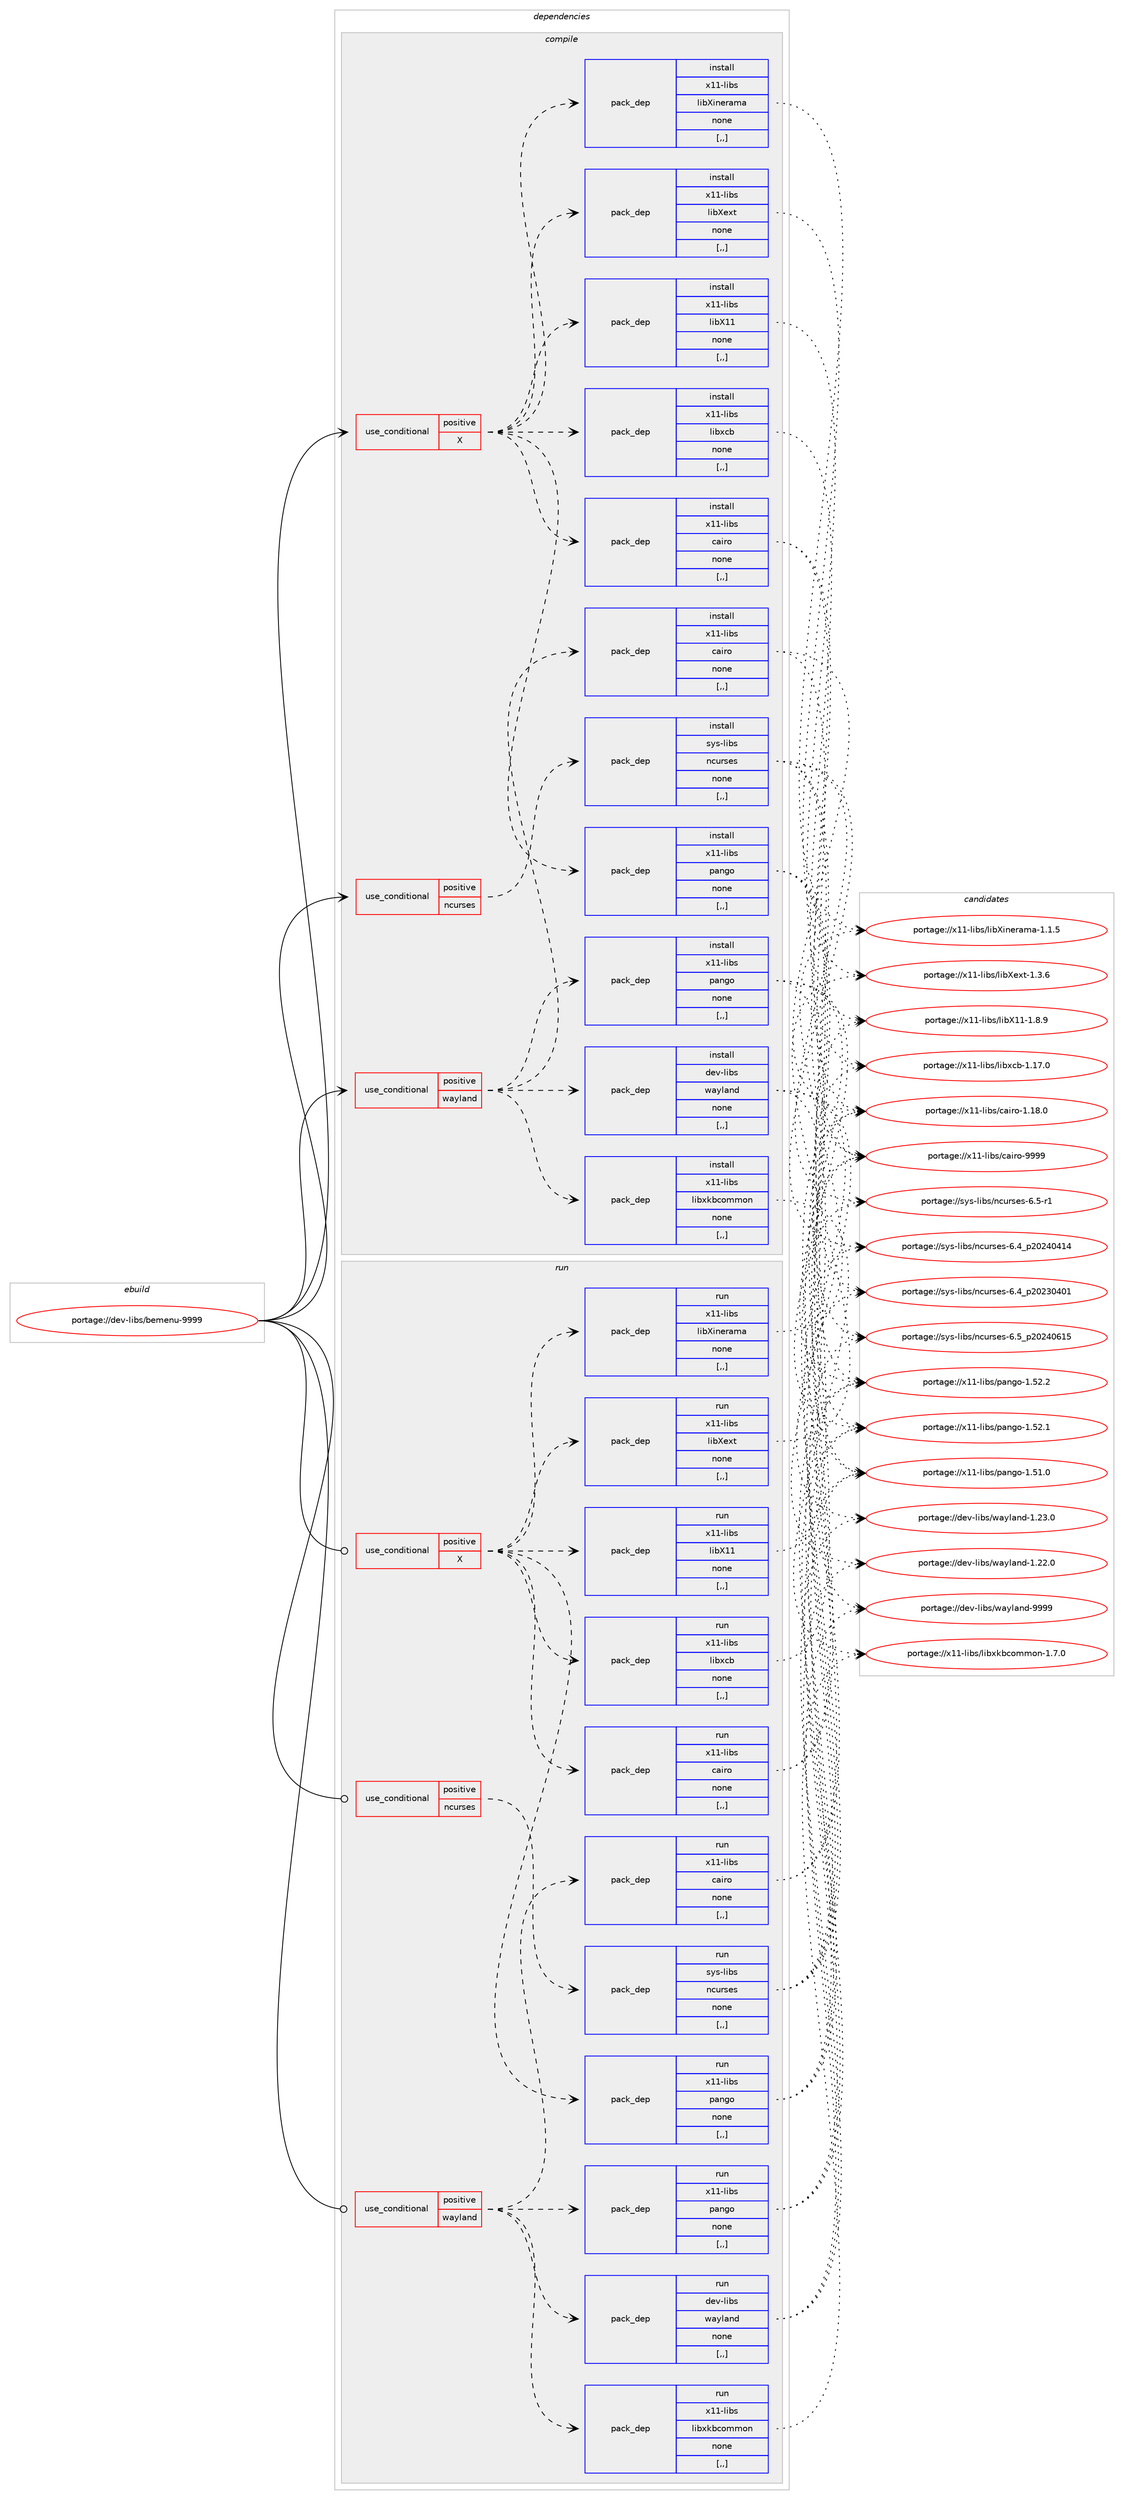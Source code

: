 digraph prolog {

# *************
# Graph options
# *************

newrank=true;
concentrate=true;
compound=true;
graph [rankdir=LR,fontname=Helvetica,fontsize=10,ranksep=1.5];#, ranksep=2.5, nodesep=0.2];
edge  [arrowhead=vee];
node  [fontname=Helvetica,fontsize=10];

# **********
# The ebuild
# **********

subgraph cluster_leftcol {
color=gray;
label=<<i>ebuild</i>>;
id [label="portage://dev-libs/bemenu-9999", color=red, width=4, href="../dev-libs/bemenu-9999.svg"];
}

# ****************
# The dependencies
# ****************

subgraph cluster_midcol {
color=gray;
label=<<i>dependencies</i>>;
subgraph cluster_compile {
fillcolor="#eeeeee";
style=filled;
label=<<i>compile</i>>;
subgraph cond25808 {
dependency106168 [label=<<TABLE BORDER="0" CELLBORDER="1" CELLSPACING="0" CELLPADDING="4"><TR><TD ROWSPAN="3" CELLPADDING="10">use_conditional</TD></TR><TR><TD>positive</TD></TR><TR><TD>X</TD></TR></TABLE>>, shape=none, color=red];
subgraph pack79208 {
dependency106169 [label=<<TABLE BORDER="0" CELLBORDER="1" CELLSPACING="0" CELLPADDING="4" WIDTH="220"><TR><TD ROWSPAN="6" CELLPADDING="30">pack_dep</TD></TR><TR><TD WIDTH="110">install</TD></TR><TR><TD>x11-libs</TD></TR><TR><TD>cairo</TD></TR><TR><TD>none</TD></TR><TR><TD>[,,]</TD></TR></TABLE>>, shape=none, color=blue];
}
dependency106168:e -> dependency106169:w [weight=20,style="dashed",arrowhead="vee"];
subgraph pack79209 {
dependency106170 [label=<<TABLE BORDER="0" CELLBORDER="1" CELLSPACING="0" CELLPADDING="4" WIDTH="220"><TR><TD ROWSPAN="6" CELLPADDING="30">pack_dep</TD></TR><TR><TD WIDTH="110">install</TD></TR><TR><TD>x11-libs</TD></TR><TR><TD>libX11</TD></TR><TR><TD>none</TD></TR><TR><TD>[,,]</TD></TR></TABLE>>, shape=none, color=blue];
}
dependency106168:e -> dependency106170:w [weight=20,style="dashed",arrowhead="vee"];
subgraph pack79210 {
dependency106171 [label=<<TABLE BORDER="0" CELLBORDER="1" CELLSPACING="0" CELLPADDING="4" WIDTH="220"><TR><TD ROWSPAN="6" CELLPADDING="30">pack_dep</TD></TR><TR><TD WIDTH="110">install</TD></TR><TR><TD>x11-libs</TD></TR><TR><TD>libXext</TD></TR><TR><TD>none</TD></TR><TR><TD>[,,]</TD></TR></TABLE>>, shape=none, color=blue];
}
dependency106168:e -> dependency106171:w [weight=20,style="dashed",arrowhead="vee"];
subgraph pack79211 {
dependency106172 [label=<<TABLE BORDER="0" CELLBORDER="1" CELLSPACING="0" CELLPADDING="4" WIDTH="220"><TR><TD ROWSPAN="6" CELLPADDING="30">pack_dep</TD></TR><TR><TD WIDTH="110">install</TD></TR><TR><TD>x11-libs</TD></TR><TR><TD>libXinerama</TD></TR><TR><TD>none</TD></TR><TR><TD>[,,]</TD></TR></TABLE>>, shape=none, color=blue];
}
dependency106168:e -> dependency106172:w [weight=20,style="dashed",arrowhead="vee"];
subgraph pack79212 {
dependency106173 [label=<<TABLE BORDER="0" CELLBORDER="1" CELLSPACING="0" CELLPADDING="4" WIDTH="220"><TR><TD ROWSPAN="6" CELLPADDING="30">pack_dep</TD></TR><TR><TD WIDTH="110">install</TD></TR><TR><TD>x11-libs</TD></TR><TR><TD>libxcb</TD></TR><TR><TD>none</TD></TR><TR><TD>[,,]</TD></TR></TABLE>>, shape=none, color=blue];
}
dependency106168:e -> dependency106173:w [weight=20,style="dashed",arrowhead="vee"];
subgraph pack79213 {
dependency106174 [label=<<TABLE BORDER="0" CELLBORDER="1" CELLSPACING="0" CELLPADDING="4" WIDTH="220"><TR><TD ROWSPAN="6" CELLPADDING="30">pack_dep</TD></TR><TR><TD WIDTH="110">install</TD></TR><TR><TD>x11-libs</TD></TR><TR><TD>pango</TD></TR><TR><TD>none</TD></TR><TR><TD>[,,]</TD></TR></TABLE>>, shape=none, color=blue];
}
dependency106168:e -> dependency106174:w [weight=20,style="dashed",arrowhead="vee"];
}
id:e -> dependency106168:w [weight=20,style="solid",arrowhead="vee"];
subgraph cond25809 {
dependency106175 [label=<<TABLE BORDER="0" CELLBORDER="1" CELLSPACING="0" CELLPADDING="4"><TR><TD ROWSPAN="3" CELLPADDING="10">use_conditional</TD></TR><TR><TD>positive</TD></TR><TR><TD>ncurses</TD></TR></TABLE>>, shape=none, color=red];
subgraph pack79214 {
dependency106176 [label=<<TABLE BORDER="0" CELLBORDER="1" CELLSPACING="0" CELLPADDING="4" WIDTH="220"><TR><TD ROWSPAN="6" CELLPADDING="30">pack_dep</TD></TR><TR><TD WIDTH="110">install</TD></TR><TR><TD>sys-libs</TD></TR><TR><TD>ncurses</TD></TR><TR><TD>none</TD></TR><TR><TD>[,,]</TD></TR></TABLE>>, shape=none, color=blue];
}
dependency106175:e -> dependency106176:w [weight=20,style="dashed",arrowhead="vee"];
}
id:e -> dependency106175:w [weight=20,style="solid",arrowhead="vee"];
subgraph cond25810 {
dependency106177 [label=<<TABLE BORDER="0" CELLBORDER="1" CELLSPACING="0" CELLPADDING="4"><TR><TD ROWSPAN="3" CELLPADDING="10">use_conditional</TD></TR><TR><TD>positive</TD></TR><TR><TD>wayland</TD></TR></TABLE>>, shape=none, color=red];
subgraph pack79215 {
dependency106178 [label=<<TABLE BORDER="0" CELLBORDER="1" CELLSPACING="0" CELLPADDING="4" WIDTH="220"><TR><TD ROWSPAN="6" CELLPADDING="30">pack_dep</TD></TR><TR><TD WIDTH="110">install</TD></TR><TR><TD>dev-libs</TD></TR><TR><TD>wayland</TD></TR><TR><TD>none</TD></TR><TR><TD>[,,]</TD></TR></TABLE>>, shape=none, color=blue];
}
dependency106177:e -> dependency106178:w [weight=20,style="dashed",arrowhead="vee"];
subgraph pack79216 {
dependency106179 [label=<<TABLE BORDER="0" CELLBORDER="1" CELLSPACING="0" CELLPADDING="4" WIDTH="220"><TR><TD ROWSPAN="6" CELLPADDING="30">pack_dep</TD></TR><TR><TD WIDTH="110">install</TD></TR><TR><TD>x11-libs</TD></TR><TR><TD>cairo</TD></TR><TR><TD>none</TD></TR><TR><TD>[,,]</TD></TR></TABLE>>, shape=none, color=blue];
}
dependency106177:e -> dependency106179:w [weight=20,style="dashed",arrowhead="vee"];
subgraph pack79217 {
dependency106180 [label=<<TABLE BORDER="0" CELLBORDER="1" CELLSPACING="0" CELLPADDING="4" WIDTH="220"><TR><TD ROWSPAN="6" CELLPADDING="30">pack_dep</TD></TR><TR><TD WIDTH="110">install</TD></TR><TR><TD>x11-libs</TD></TR><TR><TD>libxkbcommon</TD></TR><TR><TD>none</TD></TR><TR><TD>[,,]</TD></TR></TABLE>>, shape=none, color=blue];
}
dependency106177:e -> dependency106180:w [weight=20,style="dashed",arrowhead="vee"];
subgraph pack79218 {
dependency106181 [label=<<TABLE BORDER="0" CELLBORDER="1" CELLSPACING="0" CELLPADDING="4" WIDTH="220"><TR><TD ROWSPAN="6" CELLPADDING="30">pack_dep</TD></TR><TR><TD WIDTH="110">install</TD></TR><TR><TD>x11-libs</TD></TR><TR><TD>pango</TD></TR><TR><TD>none</TD></TR><TR><TD>[,,]</TD></TR></TABLE>>, shape=none, color=blue];
}
dependency106177:e -> dependency106181:w [weight=20,style="dashed",arrowhead="vee"];
}
id:e -> dependency106177:w [weight=20,style="solid",arrowhead="vee"];
}
subgraph cluster_compileandrun {
fillcolor="#eeeeee";
style=filled;
label=<<i>compile and run</i>>;
}
subgraph cluster_run {
fillcolor="#eeeeee";
style=filled;
label=<<i>run</i>>;
subgraph cond25811 {
dependency106182 [label=<<TABLE BORDER="0" CELLBORDER="1" CELLSPACING="0" CELLPADDING="4"><TR><TD ROWSPAN="3" CELLPADDING="10">use_conditional</TD></TR><TR><TD>positive</TD></TR><TR><TD>X</TD></TR></TABLE>>, shape=none, color=red];
subgraph pack79219 {
dependency106183 [label=<<TABLE BORDER="0" CELLBORDER="1" CELLSPACING="0" CELLPADDING="4" WIDTH="220"><TR><TD ROWSPAN="6" CELLPADDING="30">pack_dep</TD></TR><TR><TD WIDTH="110">run</TD></TR><TR><TD>x11-libs</TD></TR><TR><TD>cairo</TD></TR><TR><TD>none</TD></TR><TR><TD>[,,]</TD></TR></TABLE>>, shape=none, color=blue];
}
dependency106182:e -> dependency106183:w [weight=20,style="dashed",arrowhead="vee"];
subgraph pack79220 {
dependency106184 [label=<<TABLE BORDER="0" CELLBORDER="1" CELLSPACING="0" CELLPADDING="4" WIDTH="220"><TR><TD ROWSPAN="6" CELLPADDING="30">pack_dep</TD></TR><TR><TD WIDTH="110">run</TD></TR><TR><TD>x11-libs</TD></TR><TR><TD>libX11</TD></TR><TR><TD>none</TD></TR><TR><TD>[,,]</TD></TR></TABLE>>, shape=none, color=blue];
}
dependency106182:e -> dependency106184:w [weight=20,style="dashed",arrowhead="vee"];
subgraph pack79221 {
dependency106185 [label=<<TABLE BORDER="0" CELLBORDER="1" CELLSPACING="0" CELLPADDING="4" WIDTH="220"><TR><TD ROWSPAN="6" CELLPADDING="30">pack_dep</TD></TR><TR><TD WIDTH="110">run</TD></TR><TR><TD>x11-libs</TD></TR><TR><TD>libXext</TD></TR><TR><TD>none</TD></TR><TR><TD>[,,]</TD></TR></TABLE>>, shape=none, color=blue];
}
dependency106182:e -> dependency106185:w [weight=20,style="dashed",arrowhead="vee"];
subgraph pack79222 {
dependency106186 [label=<<TABLE BORDER="0" CELLBORDER="1" CELLSPACING="0" CELLPADDING="4" WIDTH="220"><TR><TD ROWSPAN="6" CELLPADDING="30">pack_dep</TD></TR><TR><TD WIDTH="110">run</TD></TR><TR><TD>x11-libs</TD></TR><TR><TD>libXinerama</TD></TR><TR><TD>none</TD></TR><TR><TD>[,,]</TD></TR></TABLE>>, shape=none, color=blue];
}
dependency106182:e -> dependency106186:w [weight=20,style="dashed",arrowhead="vee"];
subgraph pack79223 {
dependency106187 [label=<<TABLE BORDER="0" CELLBORDER="1" CELLSPACING="0" CELLPADDING="4" WIDTH="220"><TR><TD ROWSPAN="6" CELLPADDING="30">pack_dep</TD></TR><TR><TD WIDTH="110">run</TD></TR><TR><TD>x11-libs</TD></TR><TR><TD>libxcb</TD></TR><TR><TD>none</TD></TR><TR><TD>[,,]</TD></TR></TABLE>>, shape=none, color=blue];
}
dependency106182:e -> dependency106187:w [weight=20,style="dashed",arrowhead="vee"];
subgraph pack79224 {
dependency106188 [label=<<TABLE BORDER="0" CELLBORDER="1" CELLSPACING="0" CELLPADDING="4" WIDTH="220"><TR><TD ROWSPAN="6" CELLPADDING="30">pack_dep</TD></TR><TR><TD WIDTH="110">run</TD></TR><TR><TD>x11-libs</TD></TR><TR><TD>pango</TD></TR><TR><TD>none</TD></TR><TR><TD>[,,]</TD></TR></TABLE>>, shape=none, color=blue];
}
dependency106182:e -> dependency106188:w [weight=20,style="dashed",arrowhead="vee"];
}
id:e -> dependency106182:w [weight=20,style="solid",arrowhead="odot"];
subgraph cond25812 {
dependency106189 [label=<<TABLE BORDER="0" CELLBORDER="1" CELLSPACING="0" CELLPADDING="4"><TR><TD ROWSPAN="3" CELLPADDING="10">use_conditional</TD></TR><TR><TD>positive</TD></TR><TR><TD>ncurses</TD></TR></TABLE>>, shape=none, color=red];
subgraph pack79225 {
dependency106190 [label=<<TABLE BORDER="0" CELLBORDER="1" CELLSPACING="0" CELLPADDING="4" WIDTH="220"><TR><TD ROWSPAN="6" CELLPADDING="30">pack_dep</TD></TR><TR><TD WIDTH="110">run</TD></TR><TR><TD>sys-libs</TD></TR><TR><TD>ncurses</TD></TR><TR><TD>none</TD></TR><TR><TD>[,,]</TD></TR></TABLE>>, shape=none, color=blue];
}
dependency106189:e -> dependency106190:w [weight=20,style="dashed",arrowhead="vee"];
}
id:e -> dependency106189:w [weight=20,style="solid",arrowhead="odot"];
subgraph cond25813 {
dependency106191 [label=<<TABLE BORDER="0" CELLBORDER="1" CELLSPACING="0" CELLPADDING="4"><TR><TD ROWSPAN="3" CELLPADDING="10">use_conditional</TD></TR><TR><TD>positive</TD></TR><TR><TD>wayland</TD></TR></TABLE>>, shape=none, color=red];
subgraph pack79226 {
dependency106192 [label=<<TABLE BORDER="0" CELLBORDER="1" CELLSPACING="0" CELLPADDING="4" WIDTH="220"><TR><TD ROWSPAN="6" CELLPADDING="30">pack_dep</TD></TR><TR><TD WIDTH="110">run</TD></TR><TR><TD>dev-libs</TD></TR><TR><TD>wayland</TD></TR><TR><TD>none</TD></TR><TR><TD>[,,]</TD></TR></TABLE>>, shape=none, color=blue];
}
dependency106191:e -> dependency106192:w [weight=20,style="dashed",arrowhead="vee"];
subgraph pack79227 {
dependency106193 [label=<<TABLE BORDER="0" CELLBORDER="1" CELLSPACING="0" CELLPADDING="4" WIDTH="220"><TR><TD ROWSPAN="6" CELLPADDING="30">pack_dep</TD></TR><TR><TD WIDTH="110">run</TD></TR><TR><TD>x11-libs</TD></TR><TR><TD>cairo</TD></TR><TR><TD>none</TD></TR><TR><TD>[,,]</TD></TR></TABLE>>, shape=none, color=blue];
}
dependency106191:e -> dependency106193:w [weight=20,style="dashed",arrowhead="vee"];
subgraph pack79228 {
dependency106194 [label=<<TABLE BORDER="0" CELLBORDER="1" CELLSPACING="0" CELLPADDING="4" WIDTH="220"><TR><TD ROWSPAN="6" CELLPADDING="30">pack_dep</TD></TR><TR><TD WIDTH="110">run</TD></TR><TR><TD>x11-libs</TD></TR><TR><TD>libxkbcommon</TD></TR><TR><TD>none</TD></TR><TR><TD>[,,]</TD></TR></TABLE>>, shape=none, color=blue];
}
dependency106191:e -> dependency106194:w [weight=20,style="dashed",arrowhead="vee"];
subgraph pack79229 {
dependency106195 [label=<<TABLE BORDER="0" CELLBORDER="1" CELLSPACING="0" CELLPADDING="4" WIDTH="220"><TR><TD ROWSPAN="6" CELLPADDING="30">pack_dep</TD></TR><TR><TD WIDTH="110">run</TD></TR><TR><TD>x11-libs</TD></TR><TR><TD>pango</TD></TR><TR><TD>none</TD></TR><TR><TD>[,,]</TD></TR></TABLE>>, shape=none, color=blue];
}
dependency106191:e -> dependency106195:w [weight=20,style="dashed",arrowhead="vee"];
}
id:e -> dependency106191:w [weight=20,style="solid",arrowhead="odot"];
}
}

# **************
# The candidates
# **************

subgraph cluster_choices {
rank=same;
color=gray;
label=<<i>candidates</i>>;

subgraph choice79208 {
color=black;
nodesep=1;
choice120494945108105981154799971051141114557575757 [label="portage://x11-libs/cairo-9999", color=red, width=4,href="../x11-libs/cairo-9999.svg"];
choice1204949451081059811547999710511411145494649564648 [label="portage://x11-libs/cairo-1.18.0", color=red, width=4,href="../x11-libs/cairo-1.18.0.svg"];
dependency106169:e -> choice120494945108105981154799971051141114557575757:w [style=dotted,weight="100"];
dependency106169:e -> choice1204949451081059811547999710511411145494649564648:w [style=dotted,weight="100"];
}
subgraph choice79209 {
color=black;
nodesep=1;
choice120494945108105981154710810598884949454946564657 [label="portage://x11-libs/libX11-1.8.9", color=red, width=4,href="../x11-libs/libX11-1.8.9.svg"];
dependency106170:e -> choice120494945108105981154710810598884949454946564657:w [style=dotted,weight="100"];
}
subgraph choice79210 {
color=black;
nodesep=1;
choice12049494510810598115471081059888101120116454946514654 [label="portage://x11-libs/libXext-1.3.6", color=red, width=4,href="../x11-libs/libXext-1.3.6.svg"];
dependency106171:e -> choice12049494510810598115471081059888101120116454946514654:w [style=dotted,weight="100"];
}
subgraph choice79211 {
color=black;
nodesep=1;
choice120494945108105981154710810598881051101011149710997454946494653 [label="portage://x11-libs/libXinerama-1.1.5", color=red, width=4,href="../x11-libs/libXinerama-1.1.5.svg"];
dependency106172:e -> choice120494945108105981154710810598881051101011149710997454946494653:w [style=dotted,weight="100"];
}
subgraph choice79212 {
color=black;
nodesep=1;
choice120494945108105981154710810598120999845494649554648 [label="portage://x11-libs/libxcb-1.17.0", color=red, width=4,href="../x11-libs/libxcb-1.17.0.svg"];
dependency106173:e -> choice120494945108105981154710810598120999845494649554648:w [style=dotted,weight="100"];
}
subgraph choice79213 {
color=black;
nodesep=1;
choice12049494510810598115471129711010311145494653504650 [label="portage://x11-libs/pango-1.52.2", color=red, width=4,href="../x11-libs/pango-1.52.2.svg"];
choice12049494510810598115471129711010311145494653504649 [label="portage://x11-libs/pango-1.52.1", color=red, width=4,href="../x11-libs/pango-1.52.1.svg"];
choice12049494510810598115471129711010311145494653494648 [label="portage://x11-libs/pango-1.51.0", color=red, width=4,href="../x11-libs/pango-1.51.0.svg"];
dependency106174:e -> choice12049494510810598115471129711010311145494653504650:w [style=dotted,weight="100"];
dependency106174:e -> choice12049494510810598115471129711010311145494653504649:w [style=dotted,weight="100"];
dependency106174:e -> choice12049494510810598115471129711010311145494653494648:w [style=dotted,weight="100"];
}
subgraph choice79214 {
color=black;
nodesep=1;
choice1151211154510810598115471109911711411510111545544653951125048505248544953 [label="portage://sys-libs/ncurses-6.5_p20240615", color=red, width=4,href="../sys-libs/ncurses-6.5_p20240615.svg"];
choice11512111545108105981154711099117114115101115455446534511449 [label="portage://sys-libs/ncurses-6.5-r1", color=red, width=4,href="../sys-libs/ncurses-6.5-r1.svg"];
choice1151211154510810598115471109911711411510111545544652951125048505248524952 [label="portage://sys-libs/ncurses-6.4_p20240414", color=red, width=4,href="../sys-libs/ncurses-6.4_p20240414.svg"];
choice1151211154510810598115471109911711411510111545544652951125048505148524849 [label="portage://sys-libs/ncurses-6.4_p20230401", color=red, width=4,href="../sys-libs/ncurses-6.4_p20230401.svg"];
dependency106176:e -> choice1151211154510810598115471109911711411510111545544653951125048505248544953:w [style=dotted,weight="100"];
dependency106176:e -> choice11512111545108105981154711099117114115101115455446534511449:w [style=dotted,weight="100"];
dependency106176:e -> choice1151211154510810598115471109911711411510111545544652951125048505248524952:w [style=dotted,weight="100"];
dependency106176:e -> choice1151211154510810598115471109911711411510111545544652951125048505148524849:w [style=dotted,weight="100"];
}
subgraph choice79215 {
color=black;
nodesep=1;
choice10010111845108105981154711997121108971101004557575757 [label="portage://dev-libs/wayland-9999", color=red, width=4,href="../dev-libs/wayland-9999.svg"];
choice100101118451081059811547119971211089711010045494650514648 [label="portage://dev-libs/wayland-1.23.0", color=red, width=4,href="../dev-libs/wayland-1.23.0.svg"];
choice100101118451081059811547119971211089711010045494650504648 [label="portage://dev-libs/wayland-1.22.0", color=red, width=4,href="../dev-libs/wayland-1.22.0.svg"];
dependency106178:e -> choice10010111845108105981154711997121108971101004557575757:w [style=dotted,weight="100"];
dependency106178:e -> choice100101118451081059811547119971211089711010045494650514648:w [style=dotted,weight="100"];
dependency106178:e -> choice100101118451081059811547119971211089711010045494650504648:w [style=dotted,weight="100"];
}
subgraph choice79216 {
color=black;
nodesep=1;
choice120494945108105981154799971051141114557575757 [label="portage://x11-libs/cairo-9999", color=red, width=4,href="../x11-libs/cairo-9999.svg"];
choice1204949451081059811547999710511411145494649564648 [label="portage://x11-libs/cairo-1.18.0", color=red, width=4,href="../x11-libs/cairo-1.18.0.svg"];
dependency106179:e -> choice120494945108105981154799971051141114557575757:w [style=dotted,weight="100"];
dependency106179:e -> choice1204949451081059811547999710511411145494649564648:w [style=dotted,weight="100"];
}
subgraph choice79217 {
color=black;
nodesep=1;
choice1204949451081059811547108105981201079899111109109111110454946554648 [label="portage://x11-libs/libxkbcommon-1.7.0", color=red, width=4,href="../x11-libs/libxkbcommon-1.7.0.svg"];
dependency106180:e -> choice1204949451081059811547108105981201079899111109109111110454946554648:w [style=dotted,weight="100"];
}
subgraph choice79218 {
color=black;
nodesep=1;
choice12049494510810598115471129711010311145494653504650 [label="portage://x11-libs/pango-1.52.2", color=red, width=4,href="../x11-libs/pango-1.52.2.svg"];
choice12049494510810598115471129711010311145494653504649 [label="portage://x11-libs/pango-1.52.1", color=red, width=4,href="../x11-libs/pango-1.52.1.svg"];
choice12049494510810598115471129711010311145494653494648 [label="portage://x11-libs/pango-1.51.0", color=red, width=4,href="../x11-libs/pango-1.51.0.svg"];
dependency106181:e -> choice12049494510810598115471129711010311145494653504650:w [style=dotted,weight="100"];
dependency106181:e -> choice12049494510810598115471129711010311145494653504649:w [style=dotted,weight="100"];
dependency106181:e -> choice12049494510810598115471129711010311145494653494648:w [style=dotted,weight="100"];
}
subgraph choice79219 {
color=black;
nodesep=1;
choice120494945108105981154799971051141114557575757 [label="portage://x11-libs/cairo-9999", color=red, width=4,href="../x11-libs/cairo-9999.svg"];
choice1204949451081059811547999710511411145494649564648 [label="portage://x11-libs/cairo-1.18.0", color=red, width=4,href="../x11-libs/cairo-1.18.0.svg"];
dependency106183:e -> choice120494945108105981154799971051141114557575757:w [style=dotted,weight="100"];
dependency106183:e -> choice1204949451081059811547999710511411145494649564648:w [style=dotted,weight="100"];
}
subgraph choice79220 {
color=black;
nodesep=1;
choice120494945108105981154710810598884949454946564657 [label="portage://x11-libs/libX11-1.8.9", color=red, width=4,href="../x11-libs/libX11-1.8.9.svg"];
dependency106184:e -> choice120494945108105981154710810598884949454946564657:w [style=dotted,weight="100"];
}
subgraph choice79221 {
color=black;
nodesep=1;
choice12049494510810598115471081059888101120116454946514654 [label="portage://x11-libs/libXext-1.3.6", color=red, width=4,href="../x11-libs/libXext-1.3.6.svg"];
dependency106185:e -> choice12049494510810598115471081059888101120116454946514654:w [style=dotted,weight="100"];
}
subgraph choice79222 {
color=black;
nodesep=1;
choice120494945108105981154710810598881051101011149710997454946494653 [label="portage://x11-libs/libXinerama-1.1.5", color=red, width=4,href="../x11-libs/libXinerama-1.1.5.svg"];
dependency106186:e -> choice120494945108105981154710810598881051101011149710997454946494653:w [style=dotted,weight="100"];
}
subgraph choice79223 {
color=black;
nodesep=1;
choice120494945108105981154710810598120999845494649554648 [label="portage://x11-libs/libxcb-1.17.0", color=red, width=4,href="../x11-libs/libxcb-1.17.0.svg"];
dependency106187:e -> choice120494945108105981154710810598120999845494649554648:w [style=dotted,weight="100"];
}
subgraph choice79224 {
color=black;
nodesep=1;
choice12049494510810598115471129711010311145494653504650 [label="portage://x11-libs/pango-1.52.2", color=red, width=4,href="../x11-libs/pango-1.52.2.svg"];
choice12049494510810598115471129711010311145494653504649 [label="portage://x11-libs/pango-1.52.1", color=red, width=4,href="../x11-libs/pango-1.52.1.svg"];
choice12049494510810598115471129711010311145494653494648 [label="portage://x11-libs/pango-1.51.0", color=red, width=4,href="../x11-libs/pango-1.51.0.svg"];
dependency106188:e -> choice12049494510810598115471129711010311145494653504650:w [style=dotted,weight="100"];
dependency106188:e -> choice12049494510810598115471129711010311145494653504649:w [style=dotted,weight="100"];
dependency106188:e -> choice12049494510810598115471129711010311145494653494648:w [style=dotted,weight="100"];
}
subgraph choice79225 {
color=black;
nodesep=1;
choice1151211154510810598115471109911711411510111545544653951125048505248544953 [label="portage://sys-libs/ncurses-6.5_p20240615", color=red, width=4,href="../sys-libs/ncurses-6.5_p20240615.svg"];
choice11512111545108105981154711099117114115101115455446534511449 [label="portage://sys-libs/ncurses-6.5-r1", color=red, width=4,href="../sys-libs/ncurses-6.5-r1.svg"];
choice1151211154510810598115471109911711411510111545544652951125048505248524952 [label="portage://sys-libs/ncurses-6.4_p20240414", color=red, width=4,href="../sys-libs/ncurses-6.4_p20240414.svg"];
choice1151211154510810598115471109911711411510111545544652951125048505148524849 [label="portage://sys-libs/ncurses-6.4_p20230401", color=red, width=4,href="../sys-libs/ncurses-6.4_p20230401.svg"];
dependency106190:e -> choice1151211154510810598115471109911711411510111545544653951125048505248544953:w [style=dotted,weight="100"];
dependency106190:e -> choice11512111545108105981154711099117114115101115455446534511449:w [style=dotted,weight="100"];
dependency106190:e -> choice1151211154510810598115471109911711411510111545544652951125048505248524952:w [style=dotted,weight="100"];
dependency106190:e -> choice1151211154510810598115471109911711411510111545544652951125048505148524849:w [style=dotted,weight="100"];
}
subgraph choice79226 {
color=black;
nodesep=1;
choice10010111845108105981154711997121108971101004557575757 [label="portage://dev-libs/wayland-9999", color=red, width=4,href="../dev-libs/wayland-9999.svg"];
choice100101118451081059811547119971211089711010045494650514648 [label="portage://dev-libs/wayland-1.23.0", color=red, width=4,href="../dev-libs/wayland-1.23.0.svg"];
choice100101118451081059811547119971211089711010045494650504648 [label="portage://dev-libs/wayland-1.22.0", color=red, width=4,href="../dev-libs/wayland-1.22.0.svg"];
dependency106192:e -> choice10010111845108105981154711997121108971101004557575757:w [style=dotted,weight="100"];
dependency106192:e -> choice100101118451081059811547119971211089711010045494650514648:w [style=dotted,weight="100"];
dependency106192:e -> choice100101118451081059811547119971211089711010045494650504648:w [style=dotted,weight="100"];
}
subgraph choice79227 {
color=black;
nodesep=1;
choice120494945108105981154799971051141114557575757 [label="portage://x11-libs/cairo-9999", color=red, width=4,href="../x11-libs/cairo-9999.svg"];
choice1204949451081059811547999710511411145494649564648 [label="portage://x11-libs/cairo-1.18.0", color=red, width=4,href="../x11-libs/cairo-1.18.0.svg"];
dependency106193:e -> choice120494945108105981154799971051141114557575757:w [style=dotted,weight="100"];
dependency106193:e -> choice1204949451081059811547999710511411145494649564648:w [style=dotted,weight="100"];
}
subgraph choice79228 {
color=black;
nodesep=1;
choice1204949451081059811547108105981201079899111109109111110454946554648 [label="portage://x11-libs/libxkbcommon-1.7.0", color=red, width=4,href="../x11-libs/libxkbcommon-1.7.0.svg"];
dependency106194:e -> choice1204949451081059811547108105981201079899111109109111110454946554648:w [style=dotted,weight="100"];
}
subgraph choice79229 {
color=black;
nodesep=1;
choice12049494510810598115471129711010311145494653504650 [label="portage://x11-libs/pango-1.52.2", color=red, width=4,href="../x11-libs/pango-1.52.2.svg"];
choice12049494510810598115471129711010311145494653504649 [label="portage://x11-libs/pango-1.52.1", color=red, width=4,href="../x11-libs/pango-1.52.1.svg"];
choice12049494510810598115471129711010311145494653494648 [label="portage://x11-libs/pango-1.51.0", color=red, width=4,href="../x11-libs/pango-1.51.0.svg"];
dependency106195:e -> choice12049494510810598115471129711010311145494653504650:w [style=dotted,weight="100"];
dependency106195:e -> choice12049494510810598115471129711010311145494653504649:w [style=dotted,weight="100"];
dependency106195:e -> choice12049494510810598115471129711010311145494653494648:w [style=dotted,weight="100"];
}
}

}

